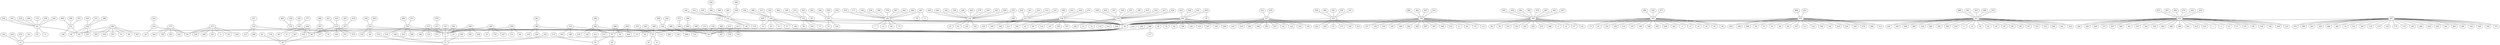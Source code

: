 graph Gil500_1_BFS {
95;
19;
45;
56;
68;
71;
87;
93;
94;
142;
146;
152;
161;
164;
174;
217;
234;
278;
302;
327;
351;
352;
360;
363;
402;
421;
424;
497;
18;
101;
105;
110;
119;
154;
175;
179;
183;
208;
244;
252;
261;
281;
283;
330;
349;
359;
371;
372;
396;
403;
450;
466;
483;
1;
4;
43;
57;
85;
98;
149;
158;
209;
215;
240;
246;
249;
275;
297;
309;
341;
347;
350;
354;
384;
388;
389;
401;
414;
419;
429;
434;
437;
457;
463;
474;
2;
8;
24;
42;
44;
64;
86;
89;
97;
120;
123;
200;
201;
223;
224;
226;
280;
299;
334;
386;
392;
395;
416;
447;
448;
470;
488;
491;
29;
37;
54;
66;
88;
107;
113;
124;
180;
191;
218;
219;
255;
279;
286;
311;
364;
366;
368;
409;
423;
3;
13;
16;
35;
55;
60;
73;
91;
102;
108;
116;
155;
160;
188;
293;
294;
362;
442;
477;
498;
6;
41;
47;
62;
69;
92;
103;
150;
162;
202;
272;
288;
365;
397;
400;
430;
462;
465;
475;
487;
11;
28;
70;
111;
127;
136;
156;
165;
196;
282;
285;
287;
305;
308;
335;
407;
433;
469;
482;
33;
172;
195;
221;
222;
295;
391;
420;
431;
455;
494;
34;
122;
163;
181;
210;
235;
262;
284;
291;
307;
432;
476;
36;
74;
82;
106;
129;
153;
187;
193;
206;
229;
251;
292;
326;
435;
453;
495;
21;
32;
118;
212;
242;
301;
339;
355;
390;
410;
422;
427;
438;
439;
493;
22;
80;
133;
147;
185;
197;
230;
324;
374;
382;
452;
125;
190;
194;
211;
243;
313;
331;
436;
461;
52;
81;
143;
159;
184;
189;
248;
264;
276;
320;
333;
343;
408;
426;
481;
7;
14;
46;
75;
171;
238;
258;
296;
378;
387;
444;
446;
467;
478;
53;
145;
204;
259;
304;
346;
17;
38;
100;
169;
213;
253;
464;
10;
20;
51;
77;
140;
237;
325;
336;
468;
39;
137;
144;
231;
245;
348;
369;
385;
458;
115;
130;
192;
260;
289;
306;
399;
412;
413;
449;
496;
31;
61;
337;
383;
443;
489;
50;
67;
314;
380;
406;
456;
15;
121;
216;
317;
345;
361;
394;
405;
417;
459;
49;
109;
257;
316;
344;
367;
415;
214;
375;
377;
84;
151;
232;
460;
12;
135;
166;
485;
141;
182;
254;
270;
72;
90;
247;
303;
332;
357;
30;
167;
315;
398;
445;
138;
290;
451;
490;
9;
59;
170;
199;
228;
236;
393;
418;
499;
0;
65;
205;
239;
269;
321;
139;
203;
322;
329;
26;
323;
225;
273;
373;
425;
441;
76;
277;
486;
27;
319;
268;
312;
471;
310;
454;
96;
177;
342;
83;
178;
207;
99;
131;
271;
479;
25;
176;
227;
328;
356;
23;
233;
241;
266;
472;
480;
132;
186;
48;
134;
263;
338;
148;
340;
353;
370;
404;
63;
220;
318;
381;
168;
250;
173;
411;
265;
112;
104;
126;
274;
492;
58;
117;
114;
473;
379;
376;
267;
198;
358;
128;
256;
298;
484;
440;
157;
428;
40;
5;
79;
300;
78;
95 -- 19;
95 -- 45;
95 -- 56;
95 -- 68;
95 -- 71;
95 -- 87;
95 -- 93;
95 -- 94;
142 -- 95;
146 -- 95;
152 -- 95;
161 -- 95;
164 -- 95;
174 -- 95;
217 -- 95;
234 -- 95;
278 -- 95;
302 -- 95;
327 -- 95;
351 -- 95;
352 -- 95;
360 -- 95;
363 -- 95;
402 -- 95;
421 -- 95;
424 -- 95;
497 -- 95;
497 -- 18;
497 -- 101;
497 -- 105;
497 -- 110;
497 -- 119;
497 -- 154;
497 -- 175;
497 -- 179;
497 -- 183;
497 -- 208;
497 -- 244;
497 -- 252;
497 -- 261;
497 -- 281;
497 -- 283;
497 -- 330;
497 -- 349;
497 -- 359;
497 -- 371;
497 -- 372;
497 -- 396;
497 -- 403;
497 -- 450;
497 -- 466;
497 -- 483;
424 -- 1;
424 -- 4;
424 -- 43;
424 -- 57;
424 -- 85;
424 -- 98;
424 -- 149;
424 -- 158;
424 -- 209;
424 -- 215;
424 -- 240;
424 -- 246;
424 -- 249;
424 -- 275;
424 -- 297;
424 -- 309;
424 -- 341;
424 -- 347;
424 -- 350;
424 -- 354;
424 -- 384;
424 -- 388;
424 -- 389;
424 -- 401;
424 -- 414;
424 -- 419;
429 -- 424;
434 -- 424;
437 -- 424;
457 -- 424;
463 -- 424;
474 -- 424;
421 -- 2;
421 -- 8;
421 -- 24;
421 -- 42;
421 -- 44;
421 -- 64;
421 -- 86;
421 -- 89;
421 -- 97;
421 -- 120;
421 -- 123;
421 -- 200;
421 -- 201;
421 -- 223;
421 -- 224;
421 -- 226;
421 -- 280;
421 -- 299;
421 -- 334;
421 -- 386;
421 -- 392;
421 -- 395;
421 -- 416;
447 -- 421;
448 -- 421;
470 -- 421;
488 -- 421;
491 -- 421;
402 -- 29;
402 -- 37;
402 -- 54;
402 -- 66;
402 -- 88;
402 -- 107;
402 -- 113;
402 -- 124;
402 -- 180;
402 -- 191;
402 -- 218;
402 -- 219;
402 -- 255;
402 -- 279;
402 -- 286;
402 -- 311;
402 -- 364;
402 -- 366;
402 -- 368;
409 -- 402;
423 -- 402;
363 -- 3;
363 -- 13;
363 -- 16;
363 -- 35;
363 -- 55;
363 -- 60;
363 -- 73;
363 -- 91;
363 -- 102;
363 -- 108;
363 -- 116;
363 -- 155;
363 -- 160;
363 -- 188;
363 -- 293;
363 -- 294;
363 -- 362;
442 -- 363;
477 -- 363;
498 -- 363;
360 -- 6;
360 -- 41;
360 -- 47;
360 -- 62;
360 -- 69;
360 -- 92;
360 -- 103;
360 -- 150;
360 -- 162;
360 -- 202;
360 -- 272;
360 -- 288;
365 -- 360;
397 -- 360;
400 -- 360;
430 -- 360;
462 -- 360;
465 -- 360;
475 -- 360;
487 -- 360;
352 -- 11;
352 -- 28;
352 -- 70;
352 -- 111;
352 -- 127;
352 -- 136;
352 -- 156;
352 -- 165;
352 -- 196;
352 -- 282;
352 -- 285;
352 -- 287;
352 -- 305;
352 -- 308;
352 -- 335;
407 -- 352;
433 -- 352;
469 -- 352;
482 -- 352;
351 -- 33;
351 -- 172;
351 -- 195;
351 -- 221;
351 -- 222;
351 -- 295;
391 -- 351;
420 -- 351;
431 -- 351;
455 -- 351;
494 -- 351;
327 -- 34;
327 -- 122;
327 -- 163;
327 -- 181;
327 -- 210;
327 -- 235;
327 -- 262;
327 -- 284;
327 -- 291;
327 -- 307;
432 -- 327;
476 -- 327;
302 -- 36;
302 -- 74;
302 -- 82;
302 -- 106;
302 -- 129;
302 -- 153;
302 -- 187;
302 -- 193;
302 -- 206;
302 -- 229;
302 -- 251;
302 -- 292;
326 -- 302;
435 -- 302;
453 -- 302;
495 -- 302;
278 -- 21;
278 -- 32;
278 -- 118;
278 -- 212;
278 -- 242;
301 -- 278;
339 -- 278;
355 -- 278;
390 -- 278;
410 -- 278;
422 -- 278;
427 -- 278;
438 -- 278;
439 -- 278;
493 -- 278;
234 -- 22;
234 -- 80;
234 -- 133;
234 -- 147;
234 -- 185;
234 -- 197;
234 -- 230;
324 -- 234;
374 -- 234;
382 -- 234;
452 -- 234;
217 -- 125;
217 -- 190;
217 -- 194;
217 -- 211;
243 -- 217;
313 -- 217;
331 -- 217;
436 -- 217;
461 -- 217;
174 -- 52;
174 -- 81;
174 -- 143;
174 -- 159;
184 -- 174;
189 -- 174;
248 -- 174;
264 -- 174;
276 -- 174;
320 -- 174;
333 -- 174;
343 -- 174;
408 -- 174;
426 -- 174;
481 -- 174;
164 -- 7;
164 -- 14;
164 -- 46;
164 -- 75;
171 -- 164;
238 -- 164;
258 -- 164;
296 -- 164;
378 -- 164;
387 -- 164;
444 -- 164;
446 -- 164;
467 -- 164;
478 -- 164;
161 -- 53;
161 -- 145;
204 -- 161;
259 -- 161;
304 -- 161;
346 -- 161;
152 -- 17;
152 -- 38;
152 -- 100;
169 -- 152;
213 -- 152;
253 -- 152;
464 -- 152;
146 -- 10;
146 -- 20;
146 -- 51;
146 -- 77;
146 -- 140;
237 -- 146;
325 -- 146;
336 -- 146;
468 -- 146;
142 -- 39;
142 -- 137;
144 -- 142;
231 -- 142;
245 -- 142;
348 -- 142;
369 -- 142;
385 -- 142;
458 -- 142;
115 -- 94;
130 -- 94;
192 -- 94;
260 -- 94;
289 -- 94;
306 -- 94;
399 -- 94;
412 -- 94;
413 -- 94;
449 -- 94;
496 -- 94;
93 -- 31;
93 -- 61;
337 -- 93;
383 -- 93;
443 -- 93;
489 -- 93;
87 -- 50;
87 -- 67;
314 -- 87;
380 -- 87;
406 -- 87;
456 -- 87;
71 -- 15;
121 -- 71;
216 -- 71;
317 -- 71;
345 -- 71;
361 -- 71;
394 -- 71;
405 -- 71;
417 -- 71;
459 -- 71;
68 -- 49;
109 -- 68;
257 -- 68;
316 -- 68;
344 -- 68;
367 -- 68;
415 -- 68;
214 -- 56;
375 -- 56;
377 -- 56;
84 -- 45;
151 -- 45;
232 -- 45;
460 -- 45;
19 -- 12;
135 -- 19;
166 -- 135;
485 -- 135;
141 -- 12;
182 -- 12;
254 -- 12;
270 -- 12;
460 -- 72;
460 -- 90;
460 -- 247;
460 -- 303;
460 -- 332;
460 -- 357;
232 -- 30;
232 -- 167;
315 -- 232;
398 -- 232;
445 -- 232;
151 -- 138;
290 -- 151;
451 -- 151;
490 -- 151;
84 -- 9;
84 -- 59;
170 -- 84;
199 -- 84;
228 -- 84;
236 -- 84;
393 -- 84;
418 -- 84;
499 -- 84;
377 -- 0;
377 -- 65;
377 -- 205;
377 -- 239;
377 -- 269;
377 -- 321;
375 -- 139;
375 -- 203;
375 -- 322;
375 -- 329;
214 -- 26;
323 -- 214;
415 -- 225;
415 -- 273;
415 -- 373;
425 -- 415;
441 -- 415;
367 -- 76;
367 -- 277;
486 -- 367;
344 -- 27;
344 -- 319;
316 -- 268;
316 -- 312;
471 -- 316;
310 -- 257;
454 -- 257;
109 -- 96;
177 -- 109;
342 -- 109;
83 -- 49;
178 -- 49;
207 -- 49;
459 -- 99;
459 -- 131;
417 -- 271;
479 -- 417;
405 -- 25;
405 -- 176;
405 -- 227;
394 -- 328;
394 -- 356;
361 -- 23;
345 -- 233;
345 -- 241;
345 -- 266;
472 -- 345;
480 -- 345;
317 -- 132;
317 -- 186;
216 -- 48;
216 -- 134;
263 -- 216;
338 -- 216;
148 -- 15;
340 -- 15;
353 -- 15;
370 -- 15;
456 -- 404;
406 -- 63;
380 -- 220;
380 -- 318;
381 -- 380;
314 -- 168;
314 -- 250;
173 -- 67;
411 -- 67;
489 -- 265;
443 -- 112;
383 -- 104;
383 -- 126;
383 -- 274;
492 -- 383;
337 -- 58;
496 -- 117;
449 -- 114;
473 -- 449;
413 -- 379;
412 -- 376;
306 -- 267;
289 -- 198;
358 -- 260;
192 -- 128;
256 -- 192;
298 -- 192;
484 -- 458;
440 -- 348;
157 -- 39;
428 -- 10;
253 -- 40;
467 -- 5;
467 -- 79;
333 -- 300;
495 -- 78;
}